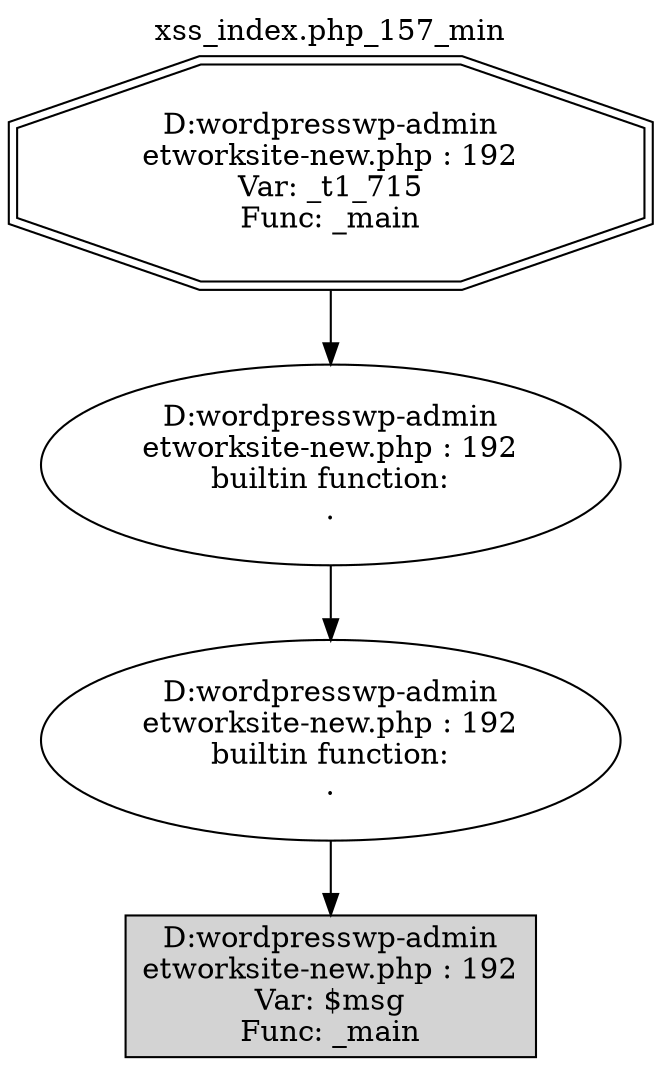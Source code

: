 digraph cfg {
  label="xss_index.php_157_min";
  labelloc=t;
  n1 [shape=doubleoctagon, label="D:\wordpress\wp-admin\network\site-new.php : 192\nVar: _t1_715\nFunc: _main\n"];
  n2 [shape=ellipse, label="D:\wordpress\wp-admin\network\site-new.php : 192\nbuiltin function:\n.\n"];
  n3 [shape=ellipse, label="D:\wordpress\wp-admin\network\site-new.php : 192\nbuiltin function:\n.\n"];
  n4 [shape=box, label="D:\wordpress\wp-admin\network\site-new.php : 192\nVar: $msg\nFunc: _main\n",style=filled];
  n1 -> n2;
  n2 -> n3;
  n3 -> n4;
}
